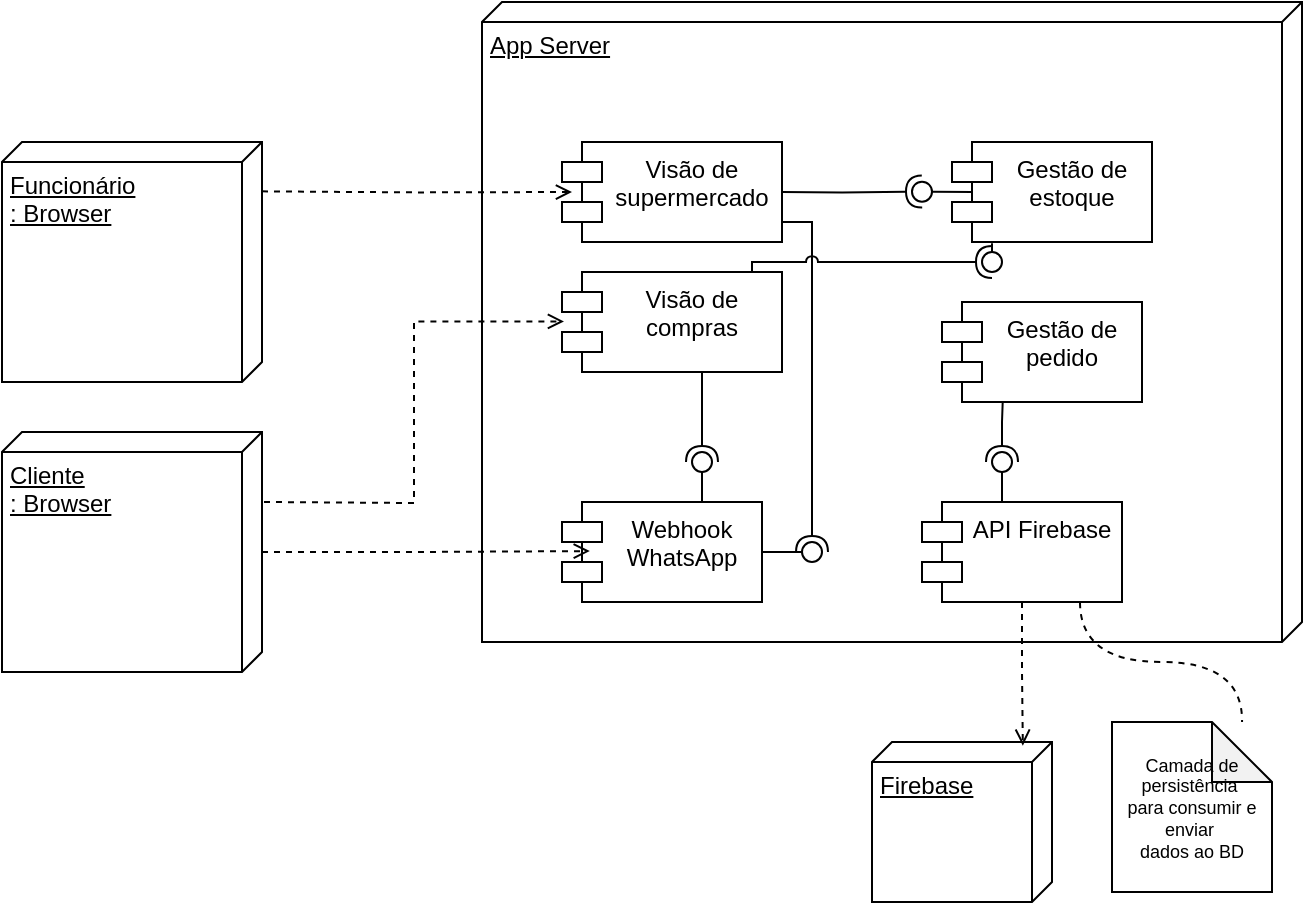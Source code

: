 <mxfile version="21.8.2" type="device">
  <diagram name="Page-1" id="UYMl6Voc0w_X617_PK91">
    <mxGraphModel dx="1257" dy="497" grid="0" gridSize="10" guides="1" tooltips="1" connect="1" arrows="1" fold="1" page="1" pageScale="1" pageWidth="850" pageHeight="1100" math="0" shadow="0">
      <root>
        <mxCell id="0" />
        <mxCell id="1" parent="0" />
        <mxCell id="3FPMqVNz-MOyK9vHmi6E-1" value="&lt;div&gt;Cliente&lt;br&gt;&lt;/div&gt;&lt;div&gt;: Browser&lt;/div&gt;" style="verticalAlign=top;align=left;spacingTop=8;spacingLeft=2;spacingRight=12;shape=cube;size=10;direction=south;fontStyle=4;html=1;whiteSpace=wrap;" vertex="1" parent="1">
          <mxGeometry x="75" y="540" width="130" height="120" as="geometry" />
        </mxCell>
        <mxCell id="3FPMqVNz-MOyK9vHmi6E-2" value="App Server" style="verticalAlign=top;align=left;spacingTop=8;spacingLeft=2;spacingRight=12;shape=cube;size=10;direction=south;fontStyle=4;html=1;whiteSpace=wrap;" vertex="1" parent="1">
          <mxGeometry x="315" y="325" width="410" height="320" as="geometry" />
        </mxCell>
        <mxCell id="3FPMqVNz-MOyK9vHmi6E-3" value="&lt;div&gt;Funcionário&lt;br&gt;&lt;/div&gt;&lt;div&gt;: Browser&lt;/div&gt;" style="verticalAlign=top;align=left;spacingTop=8;spacingLeft=2;spacingRight=12;shape=cube;size=10;direction=south;fontStyle=4;html=1;whiteSpace=wrap;" vertex="1" parent="1">
          <mxGeometry x="75" y="395" width="130" height="120" as="geometry" />
        </mxCell>
        <mxCell id="3FPMqVNz-MOyK9vHmi6E-4" value="Gestão de estoque" style="shape=module;align=left;spacingLeft=20;align=center;verticalAlign=top;whiteSpace=wrap;html=1;" vertex="1" parent="1">
          <mxGeometry x="550" y="395" width="100" height="50" as="geometry" />
        </mxCell>
        <mxCell id="3FPMqVNz-MOyK9vHmi6E-5" value="Visão de supermercado" style="shape=module;align=left;spacingLeft=20;align=center;verticalAlign=top;whiteSpace=wrap;html=1;" vertex="1" parent="1">
          <mxGeometry x="355" y="395" width="110" height="50" as="geometry" />
        </mxCell>
        <mxCell id="3FPMqVNz-MOyK9vHmi6E-30" style="edgeStyle=orthogonalEdgeStyle;rounded=0;orthogonalLoop=1;jettySize=auto;html=1;curved=1;endArrow=none;endFill=0;dashed=1;exitX=0.79;exitY=1;exitDx=0;exitDy=0;exitPerimeter=0;" edge="1" parent="1" source="3FPMqVNz-MOyK9vHmi6E-6">
          <mxGeometry relative="1" as="geometry">
            <mxPoint x="695.026" y="685" as="targetPoint" />
          </mxGeometry>
        </mxCell>
        <mxCell id="3FPMqVNz-MOyK9vHmi6E-6" value="API Firebase" style="shape=module;align=left;spacingLeft=20;align=center;verticalAlign=top;whiteSpace=wrap;html=1;" vertex="1" parent="1">
          <mxGeometry x="535" y="575" width="100" height="50" as="geometry" />
        </mxCell>
        <mxCell id="3FPMqVNz-MOyK9vHmi6E-10" value="" style="rounded=0;orthogonalLoop=1;jettySize=auto;html=1;endArrow=halfCircle;endFill=0;endSize=6;strokeWidth=1;sketch=0;exitX=0.304;exitY=0.974;exitDx=0;exitDy=0;exitPerimeter=0;" edge="1" parent="1" source="3FPMqVNz-MOyK9vHmi6E-13">
          <mxGeometry relative="1" as="geometry">
            <mxPoint x="575" y="550" as="sourcePoint" />
            <mxPoint x="575" y="555" as="targetPoint" />
            <Array as="points">
              <mxPoint x="575" y="535" />
            </Array>
          </mxGeometry>
        </mxCell>
        <mxCell id="3FPMqVNz-MOyK9vHmi6E-11" value="" style="rounded=0;orthogonalLoop=1;jettySize=auto;html=1;endArrow=oval;endFill=0;sketch=0;sourcePerimeterSpacing=0;targetPerimeterSpacing=0;endSize=10;" edge="1" parent="1">
          <mxGeometry relative="1" as="geometry">
            <mxPoint x="575" y="575" as="sourcePoint" />
            <mxPoint x="575" y="555" as="targetPoint" />
          </mxGeometry>
        </mxCell>
        <mxCell id="3FPMqVNz-MOyK9vHmi6E-12" value="" style="ellipse;whiteSpace=wrap;html=1;align=center;aspect=fixed;fillColor=none;strokeColor=none;resizable=0;perimeter=centerPerimeter;rotatable=0;allowArrows=0;points=[];outlineConnect=1;" vertex="1" parent="1">
          <mxGeometry x="550" y="545" width="10" height="10" as="geometry" />
        </mxCell>
        <mxCell id="3FPMqVNz-MOyK9vHmi6E-13" value="Gestão de pedido" style="shape=module;align=left;spacingLeft=20;align=center;verticalAlign=top;whiteSpace=wrap;html=1;" vertex="1" parent="1">
          <mxGeometry x="545" y="475" width="100" height="50" as="geometry" />
        </mxCell>
        <mxCell id="3FPMqVNz-MOyK9vHmi6E-14" value="&lt;div&gt;Webhook&lt;/div&gt;&lt;div&gt;WhatsApp&lt;br&gt;&lt;/div&gt;" style="shape=module;align=left;spacingLeft=20;align=center;verticalAlign=top;whiteSpace=wrap;html=1;" vertex="1" parent="1">
          <mxGeometry x="355" y="575" width="100" height="50" as="geometry" />
        </mxCell>
        <mxCell id="3FPMqVNz-MOyK9vHmi6E-17" value="" style="ellipse;whiteSpace=wrap;html=1;align=center;aspect=fixed;fillColor=none;strokeColor=none;resizable=0;perimeter=centerPerimeter;rotatable=0;allowArrows=0;points=[];outlineConnect=1;" vertex="1" parent="1">
          <mxGeometry x="500" y="575" width="10" height="10" as="geometry" />
        </mxCell>
        <mxCell id="3FPMqVNz-MOyK9vHmi6E-18" value="" style="rounded=0;orthogonalLoop=1;jettySize=auto;html=1;endArrow=oval;endFill=0;sketch=0;sourcePerimeterSpacing=0;targetPerimeterSpacing=0;endSize=10;" edge="1" parent="1">
          <mxGeometry relative="1" as="geometry">
            <mxPoint x="425" y="575" as="sourcePoint" />
            <mxPoint x="425" y="555" as="targetPoint" />
          </mxGeometry>
        </mxCell>
        <mxCell id="3FPMqVNz-MOyK9vHmi6E-19" value="Visão de compras" style="shape=module;align=left;spacingLeft=20;align=center;verticalAlign=top;whiteSpace=wrap;html=1;" vertex="1" parent="1">
          <mxGeometry x="355" y="460" width="110" height="50" as="geometry" />
        </mxCell>
        <mxCell id="3FPMqVNz-MOyK9vHmi6E-21" value="" style="rounded=0;orthogonalLoop=1;jettySize=auto;html=1;endArrow=halfCircle;endFill=0;endSize=6;strokeWidth=1;sketch=0;exitX=0.304;exitY=0.974;exitDx=0;exitDy=0;exitPerimeter=0;" edge="1" parent="1">
          <mxGeometry relative="1" as="geometry">
            <mxPoint x="425" y="510" as="sourcePoint" />
            <mxPoint x="425" y="555" as="targetPoint" />
            <Array as="points">
              <mxPoint x="425" y="521" />
            </Array>
          </mxGeometry>
        </mxCell>
        <mxCell id="3FPMqVNz-MOyK9vHmi6E-22" value="" style="rounded=0;orthogonalLoop=1;jettySize=auto;html=1;endArrow=oval;endFill=0;sketch=0;sourcePerimeterSpacing=0;targetPerimeterSpacing=0;endSize=10;" edge="1" parent="1">
          <mxGeometry relative="1" as="geometry">
            <mxPoint x="455" y="600" as="sourcePoint" />
            <mxPoint x="480" y="600" as="targetPoint" />
          </mxGeometry>
        </mxCell>
        <mxCell id="3FPMqVNz-MOyK9vHmi6E-23" value="" style="rounded=0;orthogonalLoop=1;jettySize=auto;html=1;endArrow=halfCircle;endFill=0;endSize=6;strokeWidth=1;sketch=0;exitX=1;exitY=0.8;exitDx=0;exitDy=0;exitPerimeter=0;jumpStyle=arc;" edge="1" parent="1" source="3FPMqVNz-MOyK9vHmi6E-5">
          <mxGeometry relative="1" as="geometry">
            <mxPoint x="475" y="415" as="sourcePoint" />
            <mxPoint x="480" y="600" as="targetPoint" />
            <Array as="points">
              <mxPoint x="480" y="435" />
            </Array>
          </mxGeometry>
        </mxCell>
        <mxCell id="3FPMqVNz-MOyK9vHmi6E-24" value="" style="rounded=0;orthogonalLoop=1;jettySize=auto;html=1;endArrow=oval;endFill=0;sketch=0;sourcePerimeterSpacing=0;targetPerimeterSpacing=0;endSize=10;exitX=0.2;exitY=1.012;exitDx=0;exitDy=0;exitPerimeter=0;" edge="1" parent="1" source="3FPMqVNz-MOyK9vHmi6E-4">
          <mxGeometry relative="1" as="geometry">
            <mxPoint x="575" y="445" as="sourcePoint" />
            <mxPoint x="570" y="455" as="targetPoint" />
          </mxGeometry>
        </mxCell>
        <mxCell id="3FPMqVNz-MOyK9vHmi6E-25" value="" style="rounded=0;orthogonalLoop=1;jettySize=auto;html=1;endArrow=oval;endFill=0;sketch=0;sourcePerimeterSpacing=0;targetPerimeterSpacing=0;endSize=10;exitX=0.099;exitY=0.904;exitDx=0;exitDy=0;exitPerimeter=0;" edge="1" parent="1">
          <mxGeometry relative="1" as="geometry">
            <mxPoint x="560" y="420.06" as="sourcePoint" />
            <mxPoint x="535" y="419.86" as="targetPoint" />
          </mxGeometry>
        </mxCell>
        <mxCell id="3FPMqVNz-MOyK9vHmi6E-26" value="" style="rounded=0;orthogonalLoop=1;jettySize=auto;html=1;endArrow=halfCircle;endFill=0;endSize=6;strokeWidth=1;sketch=0;exitX=1;exitY=0.5;exitDx=0;exitDy=0;" edge="1" parent="1" source="3FPMqVNz-MOyK9vHmi6E-5">
          <mxGeometry relative="1" as="geometry">
            <mxPoint x="456.8" y="420.28" as="sourcePoint" />
            <mxPoint x="535" y="419.73" as="targetPoint" />
            <Array as="points">
              <mxPoint x="495" y="420.23" />
            </Array>
          </mxGeometry>
        </mxCell>
        <mxCell id="3FPMqVNz-MOyK9vHmi6E-28" value="" style="rounded=0;orthogonalLoop=1;jettySize=auto;html=1;endArrow=halfCircle;endFill=0;endSize=6;strokeWidth=1;sketch=0;jumpStyle=arc;" edge="1" parent="1">
          <mxGeometry relative="1" as="geometry">
            <mxPoint x="450" y="460" as="sourcePoint" />
            <mxPoint x="570" y="455" as="targetPoint" />
            <Array as="points">
              <mxPoint x="450" y="455" />
            </Array>
          </mxGeometry>
        </mxCell>
        <mxCell id="3FPMqVNz-MOyK9vHmi6E-31" value="Firebase" style="verticalAlign=top;align=left;spacingTop=8;spacingLeft=2;spacingRight=12;shape=cube;size=10;direction=south;fontStyle=4;html=1;whiteSpace=wrap;" vertex="1" parent="1">
          <mxGeometry x="510" y="695" width="90" height="80" as="geometry" />
        </mxCell>
        <mxCell id="3FPMqVNz-MOyK9vHmi6E-32" style="edgeStyle=orthogonalEdgeStyle;rounded=0;orthogonalLoop=1;jettySize=auto;html=1;entryX=0.023;entryY=0.162;entryDx=0;entryDy=0;entryPerimeter=0;dashed=1;endArrow=open;endFill=0;" edge="1" parent="1" source="3FPMqVNz-MOyK9vHmi6E-6" target="3FPMqVNz-MOyK9vHmi6E-31">
          <mxGeometry relative="1" as="geometry" />
        </mxCell>
        <mxCell id="3FPMqVNz-MOyK9vHmi6E-34" style="edgeStyle=orthogonalEdgeStyle;rounded=0;orthogonalLoop=1;jettySize=auto;html=1;entryX=0.139;entryY=0.491;entryDx=0;entryDy=0;entryPerimeter=0;dashed=1;endArrow=open;endFill=0;" edge="1" parent="1" source="3FPMqVNz-MOyK9vHmi6E-1" target="3FPMqVNz-MOyK9vHmi6E-14">
          <mxGeometry relative="1" as="geometry" />
        </mxCell>
        <mxCell id="3FPMqVNz-MOyK9vHmi6E-35" style="edgeStyle=orthogonalEdgeStyle;rounded=0;orthogonalLoop=1;jettySize=auto;html=1;dashed=1;endArrow=open;endFill=0;" edge="1" parent="1">
          <mxGeometry relative="1" as="geometry">
            <mxPoint x="205" y="419.68" as="sourcePoint" />
            <mxPoint x="360" y="420" as="targetPoint" />
          </mxGeometry>
        </mxCell>
        <mxCell id="3FPMqVNz-MOyK9vHmi6E-36" style="edgeStyle=orthogonalEdgeStyle;rounded=0;orthogonalLoop=1;jettySize=auto;html=1;entryX=0.009;entryY=0.494;entryDx=0;entryDy=0;entryPerimeter=0;dashed=1;endArrow=open;endFill=0;" edge="1" parent="1" target="3FPMqVNz-MOyK9vHmi6E-19">
          <mxGeometry relative="1" as="geometry">
            <mxPoint x="206" y="575" as="sourcePoint" />
            <mxPoint x="370" y="575" as="targetPoint" />
          </mxGeometry>
        </mxCell>
        <mxCell id="3FPMqVNz-MOyK9vHmi6E-37" value="&lt;div style=&quot;font-size: 9px;&quot;&gt;&lt;font style=&quot;font-size: 9px;&quot;&gt;Camada de persistência&amp;nbsp;&lt;/font&gt;&lt;/div&gt;&lt;div style=&quot;font-size: 9px;&quot;&gt;&lt;font style=&quot;font-size: 9px;&quot;&gt;para consumir e enviar&amp;nbsp;&lt;/font&gt;&lt;/div&gt;&lt;div style=&quot;font-size: 9px;&quot;&gt;&lt;font style=&quot;font-size: 9px;&quot;&gt;dados ao BD&lt;/font&gt;&lt;/div&gt;" style="shape=note;whiteSpace=wrap;html=1;backgroundOutline=1;darkOpacity=0.05;" vertex="1" parent="1">
          <mxGeometry x="630" y="685" width="80" height="85" as="geometry" />
        </mxCell>
      </root>
    </mxGraphModel>
  </diagram>
</mxfile>
